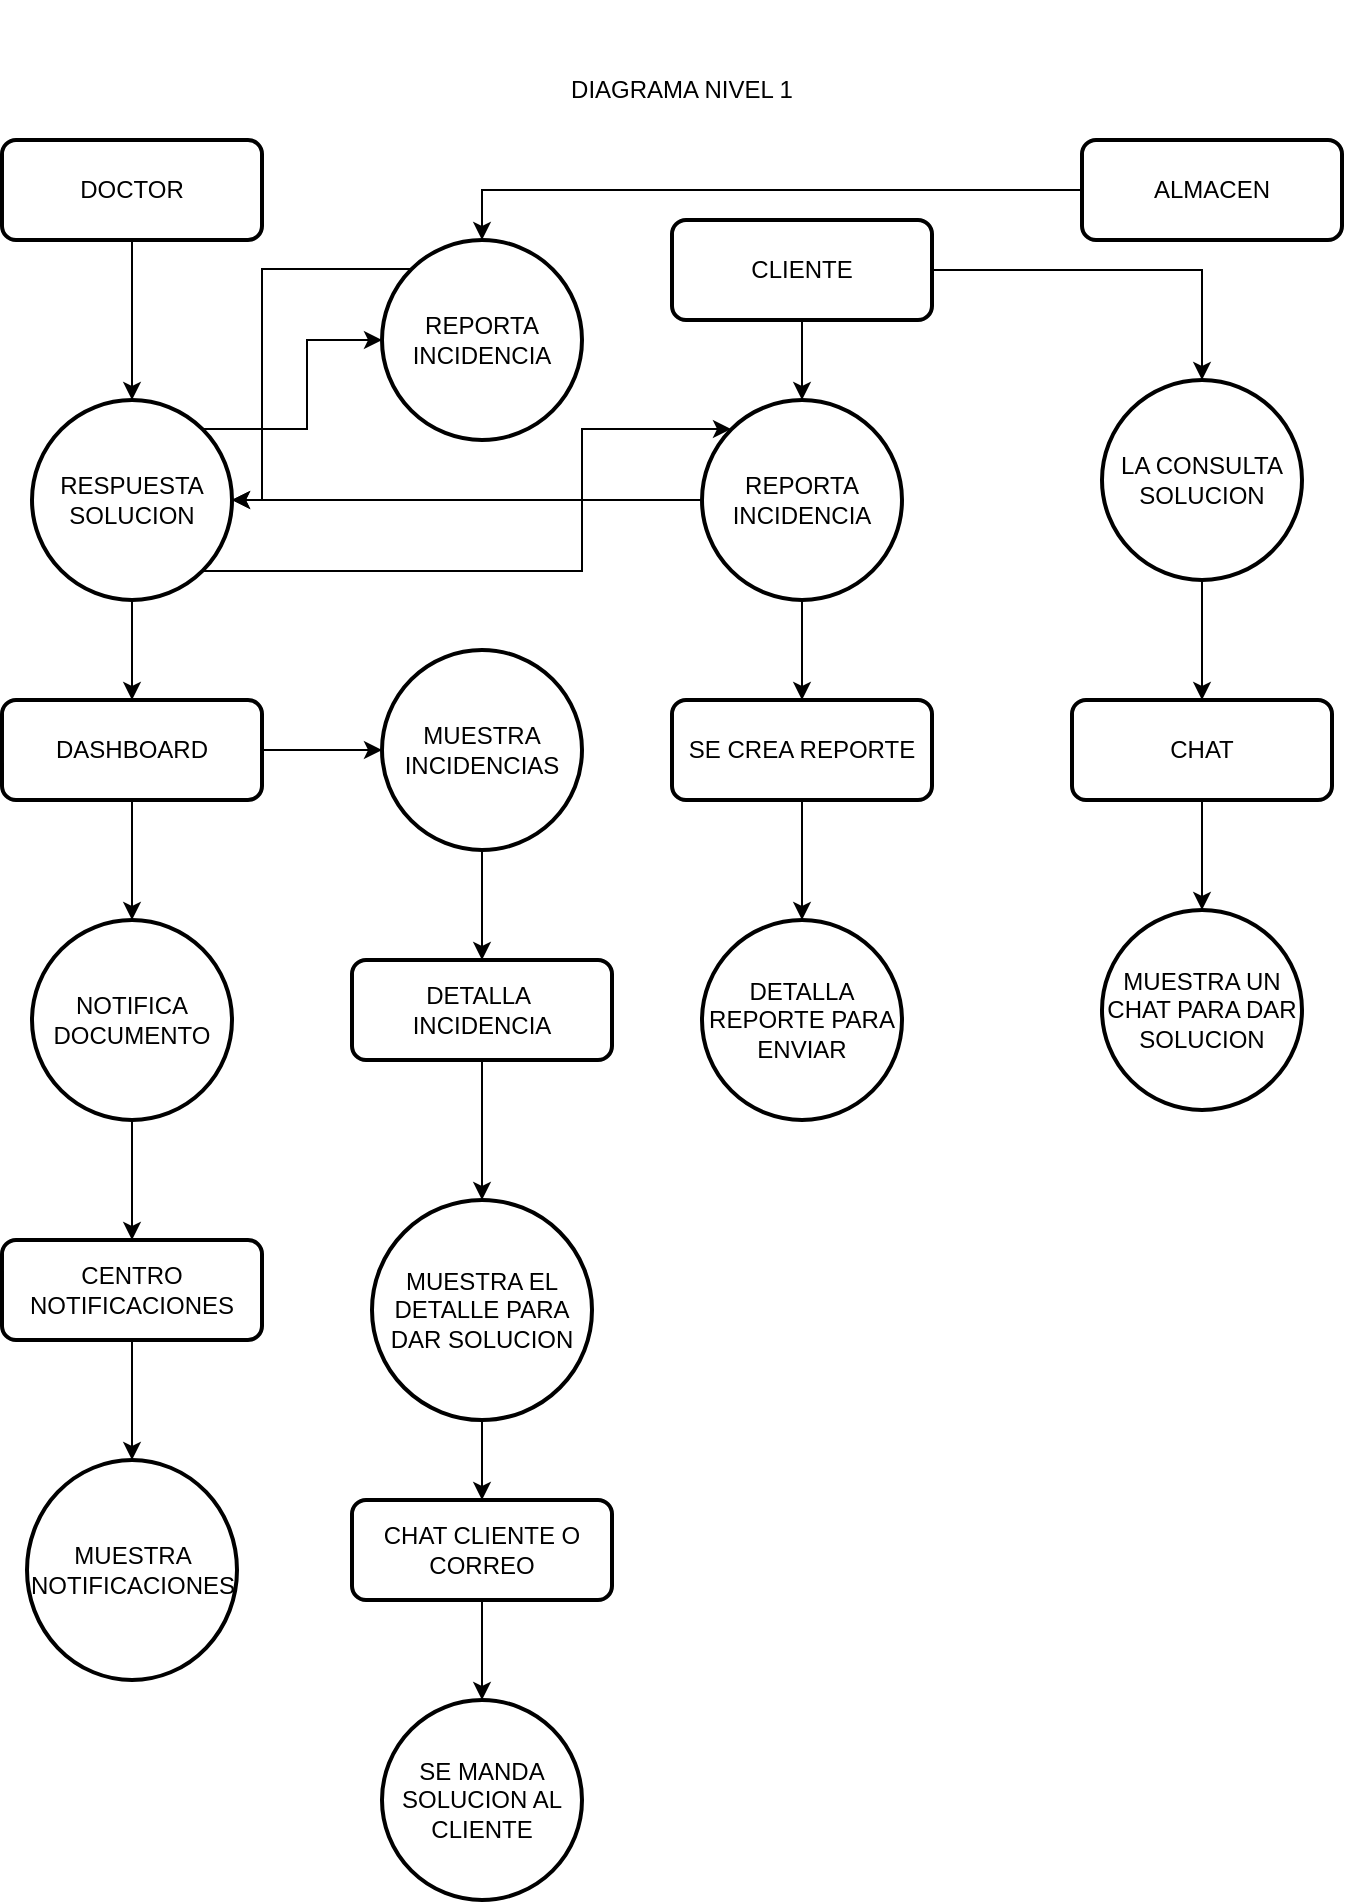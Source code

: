 <mxfile version="26.2.15">
  <diagram name="Página-1" id="offA2QsUWKVMqpJ2NT_O">
    <mxGraphModel dx="1082" dy="1820" grid="1" gridSize="10" guides="1" tooltips="1" connect="1" arrows="1" fold="1" page="1" pageScale="1" pageWidth="827" pageHeight="1169" math="0" shadow="0">
      <root>
        <mxCell id="0" />
        <mxCell id="1" parent="0" />
        <mxCell id="N8YXSEBH_jVdmxB8FjeN-1" value="DIAGRAMA NIVEL 1" style="text;html=1;align=center;verticalAlign=middle;whiteSpace=wrap;rounded=0;" vertex="1" parent="1">
          <mxGeometry x="280" y="-30" width="220" height="90" as="geometry" />
        </mxCell>
        <mxCell id="N8YXSEBH_jVdmxB8FjeN-2" value="DOCTOR" style="rounded=1;whiteSpace=wrap;html=1;absoluteArcSize=1;arcSize=14;strokeWidth=2;" vertex="1" parent="1">
          <mxGeometry x="50" y="40" width="130" height="50" as="geometry" />
        </mxCell>
        <mxCell id="N8YXSEBH_jVdmxB8FjeN-14" style="edgeStyle=orthogonalEdgeStyle;rounded=0;orthogonalLoop=1;jettySize=auto;html=1;exitX=0.855;exitY=0.145;exitDx=0;exitDy=0;exitPerimeter=0;" edge="1" parent="1" source="N8YXSEBH_jVdmxB8FjeN-6" target="N8YXSEBH_jVdmxB8FjeN-7">
          <mxGeometry relative="1" as="geometry" />
        </mxCell>
        <mxCell id="N8YXSEBH_jVdmxB8FjeN-19" style="edgeStyle=orthogonalEdgeStyle;rounded=0;orthogonalLoop=1;jettySize=auto;html=1;exitX=0.5;exitY=1;exitDx=0;exitDy=0;exitPerimeter=0;entryX=0.5;entryY=0;entryDx=0;entryDy=0;" edge="1" parent="1" source="N8YXSEBH_jVdmxB8FjeN-6" target="N8YXSEBH_jVdmxB8FjeN-16">
          <mxGeometry relative="1" as="geometry" />
        </mxCell>
        <mxCell id="N8YXSEBH_jVdmxB8FjeN-6" value="RESPUESTA SOLUCION" style="strokeWidth=2;html=1;shape=mxgraph.flowchart.start_2;whiteSpace=wrap;" vertex="1" parent="1">
          <mxGeometry x="65" y="170" width="100" height="100" as="geometry" />
        </mxCell>
        <mxCell id="N8YXSEBH_jVdmxB8FjeN-7" value="REPORTA INCIDENCIA" style="strokeWidth=2;html=1;shape=mxgraph.flowchart.start_2;whiteSpace=wrap;" vertex="1" parent="1">
          <mxGeometry x="240" y="90" width="100" height="100" as="geometry" />
        </mxCell>
        <mxCell id="N8YXSEBH_jVdmxB8FjeN-8" value="CLIENTE" style="rounded=1;whiteSpace=wrap;html=1;absoluteArcSize=1;arcSize=14;strokeWidth=2;" vertex="1" parent="1">
          <mxGeometry x="385" y="80" width="130" height="50" as="geometry" />
        </mxCell>
        <mxCell id="N8YXSEBH_jVdmxB8FjeN-36" style="edgeStyle=orthogonalEdgeStyle;rounded=0;orthogonalLoop=1;jettySize=auto;html=1;exitX=0.5;exitY=1;exitDx=0;exitDy=0;exitPerimeter=0;entryX=0.5;entryY=0;entryDx=0;entryDy=0;" edge="1" parent="1" source="N8YXSEBH_jVdmxB8FjeN-9" target="N8YXSEBH_jVdmxB8FjeN-34">
          <mxGeometry relative="1" as="geometry" />
        </mxCell>
        <mxCell id="N8YXSEBH_jVdmxB8FjeN-9" value="REPORTA INCIDENCIA" style="strokeWidth=2;html=1;shape=mxgraph.flowchart.start_2;whiteSpace=wrap;" vertex="1" parent="1">
          <mxGeometry x="400" y="170" width="100" height="100" as="geometry" />
        </mxCell>
        <mxCell id="N8YXSEBH_jVdmxB8FjeN-10" value="ALMACEN" style="rounded=1;whiteSpace=wrap;html=1;absoluteArcSize=1;arcSize=14;strokeWidth=2;" vertex="1" parent="1">
          <mxGeometry x="590" y="40" width="130" height="50" as="geometry" />
        </mxCell>
        <mxCell id="N8YXSEBH_jVdmxB8FjeN-11" style="edgeStyle=orthogonalEdgeStyle;rounded=0;orthogonalLoop=1;jettySize=auto;html=1;exitX=0.5;exitY=1;exitDx=0;exitDy=0;entryX=0.5;entryY=0;entryDx=0;entryDy=0;entryPerimeter=0;" edge="1" parent="1" source="N8YXSEBH_jVdmxB8FjeN-2" target="N8YXSEBH_jVdmxB8FjeN-6">
          <mxGeometry relative="1" as="geometry" />
        </mxCell>
        <mxCell id="N8YXSEBH_jVdmxB8FjeN-12" style="edgeStyle=orthogonalEdgeStyle;rounded=0;orthogonalLoop=1;jettySize=auto;html=1;exitX=0;exitY=0.5;exitDx=0;exitDy=0;entryX=0.5;entryY=0;entryDx=0;entryDy=0;entryPerimeter=0;" edge="1" parent="1" source="N8YXSEBH_jVdmxB8FjeN-10" target="N8YXSEBH_jVdmxB8FjeN-7">
          <mxGeometry relative="1" as="geometry" />
        </mxCell>
        <mxCell id="N8YXSEBH_jVdmxB8FjeN-13" style="edgeStyle=orthogonalEdgeStyle;rounded=0;orthogonalLoop=1;jettySize=auto;html=1;exitX=0.5;exitY=1;exitDx=0;exitDy=0;entryX=0.5;entryY=0;entryDx=0;entryDy=0;entryPerimeter=0;" edge="1" parent="1" source="N8YXSEBH_jVdmxB8FjeN-8" target="N8YXSEBH_jVdmxB8FjeN-9">
          <mxGeometry relative="1" as="geometry" />
        </mxCell>
        <mxCell id="N8YXSEBH_jVdmxB8FjeN-15" style="edgeStyle=orthogonalEdgeStyle;rounded=0;orthogonalLoop=1;jettySize=auto;html=1;exitX=0.145;exitY=0.145;exitDx=0;exitDy=0;exitPerimeter=0;entryX=1;entryY=0.5;entryDx=0;entryDy=0;entryPerimeter=0;" edge="1" parent="1" source="N8YXSEBH_jVdmxB8FjeN-7" target="N8YXSEBH_jVdmxB8FjeN-6">
          <mxGeometry relative="1" as="geometry">
            <Array as="points">
              <mxPoint x="180" y="105" />
              <mxPoint x="180" y="220" />
            </Array>
          </mxGeometry>
        </mxCell>
        <mxCell id="N8YXSEBH_jVdmxB8FjeN-16" value="DASHBOARD" style="rounded=1;whiteSpace=wrap;html=1;absoluteArcSize=1;arcSize=14;strokeWidth=2;" vertex="1" parent="1">
          <mxGeometry x="50" y="320" width="130" height="50" as="geometry" />
        </mxCell>
        <mxCell id="N8YXSEBH_jVdmxB8FjeN-21" style="edgeStyle=orthogonalEdgeStyle;rounded=0;orthogonalLoop=1;jettySize=auto;html=1;exitX=0.5;exitY=1;exitDx=0;exitDy=0;exitPerimeter=0;entryX=0.5;entryY=0;entryDx=0;entryDy=0;" edge="1" parent="1" source="N8YXSEBH_jVdmxB8FjeN-17" target="N8YXSEBH_jVdmxB8FjeN-18">
          <mxGeometry relative="1" as="geometry" />
        </mxCell>
        <mxCell id="N8YXSEBH_jVdmxB8FjeN-17" value="NOTIFICA&lt;div&gt;DOCUMENTO&lt;/div&gt;" style="strokeWidth=2;html=1;shape=mxgraph.flowchart.start_2;whiteSpace=wrap;" vertex="1" parent="1">
          <mxGeometry x="65" y="430" width="100" height="100" as="geometry" />
        </mxCell>
        <mxCell id="N8YXSEBH_jVdmxB8FjeN-18" value="CENTRO&lt;div&gt;&lt;div&gt;&lt;div&gt;NOTIFICACIONES&lt;/div&gt;&lt;/div&gt;&lt;/div&gt;" style="rounded=1;whiteSpace=wrap;html=1;absoluteArcSize=1;arcSize=14;strokeWidth=2;" vertex="1" parent="1">
          <mxGeometry x="50" y="590" width="130" height="50" as="geometry" />
        </mxCell>
        <mxCell id="N8YXSEBH_jVdmxB8FjeN-20" style="edgeStyle=orthogonalEdgeStyle;rounded=0;orthogonalLoop=1;jettySize=auto;html=1;exitX=0.5;exitY=1;exitDx=0;exitDy=0;entryX=0.5;entryY=0;entryDx=0;entryDy=0;entryPerimeter=0;" edge="1" parent="1" source="N8YXSEBH_jVdmxB8FjeN-16" target="N8YXSEBH_jVdmxB8FjeN-17">
          <mxGeometry relative="1" as="geometry" />
        </mxCell>
        <mxCell id="N8YXSEBH_jVdmxB8FjeN-22" value="MUESTRA NOTIFICACIONES" style="strokeWidth=2;html=1;shape=mxgraph.flowchart.start_2;whiteSpace=wrap;" vertex="1" parent="1">
          <mxGeometry x="62.5" y="700" width="105" height="110" as="geometry" />
        </mxCell>
        <mxCell id="N8YXSEBH_jVdmxB8FjeN-23" style="edgeStyle=orthogonalEdgeStyle;rounded=0;orthogonalLoop=1;jettySize=auto;html=1;exitX=0.5;exitY=1;exitDx=0;exitDy=0;entryX=0.5;entryY=0;entryDx=0;entryDy=0;entryPerimeter=0;" edge="1" parent="1" source="N8YXSEBH_jVdmxB8FjeN-18" target="N8YXSEBH_jVdmxB8FjeN-22">
          <mxGeometry relative="1" as="geometry" />
        </mxCell>
        <mxCell id="N8YXSEBH_jVdmxB8FjeN-27" style="edgeStyle=orthogonalEdgeStyle;rounded=0;orthogonalLoop=1;jettySize=auto;html=1;exitX=0.5;exitY=1;exitDx=0;exitDy=0;exitPerimeter=0;entryX=0.5;entryY=0;entryDx=0;entryDy=0;" edge="1" parent="1" source="N8YXSEBH_jVdmxB8FjeN-24" target="N8YXSEBH_jVdmxB8FjeN-25">
          <mxGeometry relative="1" as="geometry" />
        </mxCell>
        <mxCell id="N8YXSEBH_jVdmxB8FjeN-24" value="MUESTRA&lt;div&gt;INCIDENCIAS&lt;/div&gt;" style="strokeWidth=2;html=1;shape=mxgraph.flowchart.start_2;whiteSpace=wrap;" vertex="1" parent="1">
          <mxGeometry x="240" y="295" width="100" height="100" as="geometry" />
        </mxCell>
        <mxCell id="N8YXSEBH_jVdmxB8FjeN-25" value="DETALLA&amp;nbsp;&lt;div&gt;INCIDENCIA&lt;/div&gt;" style="rounded=1;whiteSpace=wrap;html=1;absoluteArcSize=1;arcSize=14;strokeWidth=2;" vertex="1" parent="1">
          <mxGeometry x="225" y="450" width="130" height="50" as="geometry" />
        </mxCell>
        <mxCell id="N8YXSEBH_jVdmxB8FjeN-26" style="edgeStyle=orthogonalEdgeStyle;rounded=0;orthogonalLoop=1;jettySize=auto;html=1;exitX=1;exitY=0.5;exitDx=0;exitDy=0;entryX=0;entryY=0.5;entryDx=0;entryDy=0;entryPerimeter=0;" edge="1" parent="1" source="N8YXSEBH_jVdmxB8FjeN-16" target="N8YXSEBH_jVdmxB8FjeN-24">
          <mxGeometry relative="1" as="geometry" />
        </mxCell>
        <mxCell id="N8YXSEBH_jVdmxB8FjeN-32" style="edgeStyle=orthogonalEdgeStyle;rounded=0;orthogonalLoop=1;jettySize=auto;html=1;exitX=0.5;exitY=1;exitDx=0;exitDy=0;exitPerimeter=0;entryX=0.5;entryY=0;entryDx=0;entryDy=0;" edge="1" parent="1" source="N8YXSEBH_jVdmxB8FjeN-28" target="N8YXSEBH_jVdmxB8FjeN-30">
          <mxGeometry relative="1" as="geometry" />
        </mxCell>
        <mxCell id="N8YXSEBH_jVdmxB8FjeN-28" value="MUESTRA EL DETALLE PARA DAR SOLUCION" style="strokeWidth=2;html=1;shape=mxgraph.flowchart.start_2;whiteSpace=wrap;" vertex="1" parent="1">
          <mxGeometry x="235" y="570" width="110" height="110" as="geometry" />
        </mxCell>
        <mxCell id="N8YXSEBH_jVdmxB8FjeN-29" style="edgeStyle=orthogonalEdgeStyle;rounded=0;orthogonalLoop=1;jettySize=auto;html=1;exitX=0.5;exitY=1;exitDx=0;exitDy=0;entryX=0.5;entryY=0;entryDx=0;entryDy=0;entryPerimeter=0;" edge="1" parent="1" source="N8YXSEBH_jVdmxB8FjeN-25" target="N8YXSEBH_jVdmxB8FjeN-28">
          <mxGeometry relative="1" as="geometry" />
        </mxCell>
        <mxCell id="N8YXSEBH_jVdmxB8FjeN-30" value="CHAT CLIENTE O CORREO" style="rounded=1;whiteSpace=wrap;html=1;absoluteArcSize=1;arcSize=14;strokeWidth=2;" vertex="1" parent="1">
          <mxGeometry x="225" y="720" width="130" height="50" as="geometry" />
        </mxCell>
        <mxCell id="N8YXSEBH_jVdmxB8FjeN-31" value="SE MANDA SOLUCION AL CLIENTE" style="strokeWidth=2;html=1;shape=mxgraph.flowchart.start_2;whiteSpace=wrap;" vertex="1" parent="1">
          <mxGeometry x="240" y="820" width="100" height="100" as="geometry" />
        </mxCell>
        <mxCell id="N8YXSEBH_jVdmxB8FjeN-33" style="edgeStyle=orthogonalEdgeStyle;rounded=0;orthogonalLoop=1;jettySize=auto;html=1;exitX=0.5;exitY=1;exitDx=0;exitDy=0;entryX=0.5;entryY=0;entryDx=0;entryDy=0;entryPerimeter=0;" edge="1" parent="1" source="N8YXSEBH_jVdmxB8FjeN-30" target="N8YXSEBH_jVdmxB8FjeN-31">
          <mxGeometry relative="1" as="geometry" />
        </mxCell>
        <mxCell id="N8YXSEBH_jVdmxB8FjeN-34" value="SE CREA REPORTE" style="rounded=1;whiteSpace=wrap;html=1;absoluteArcSize=1;arcSize=14;strokeWidth=2;" vertex="1" parent="1">
          <mxGeometry x="385" y="320" width="130" height="50" as="geometry" />
        </mxCell>
        <mxCell id="N8YXSEBH_jVdmxB8FjeN-35" value="DETALLA REPORTE PARA ENVIAR" style="strokeWidth=2;html=1;shape=mxgraph.flowchart.start_2;whiteSpace=wrap;" vertex="1" parent="1">
          <mxGeometry x="400" y="430" width="100" height="100" as="geometry" />
        </mxCell>
        <mxCell id="N8YXSEBH_jVdmxB8FjeN-37" style="edgeStyle=orthogonalEdgeStyle;rounded=0;orthogonalLoop=1;jettySize=auto;html=1;exitX=0.5;exitY=1;exitDx=0;exitDy=0;entryX=0.5;entryY=0;entryDx=0;entryDy=0;entryPerimeter=0;" edge="1" parent="1" source="N8YXSEBH_jVdmxB8FjeN-34" target="N8YXSEBH_jVdmxB8FjeN-35">
          <mxGeometry relative="1" as="geometry" />
        </mxCell>
        <mxCell id="N8YXSEBH_jVdmxB8FjeN-41" style="edgeStyle=orthogonalEdgeStyle;rounded=0;orthogonalLoop=1;jettySize=auto;html=1;exitX=0.5;exitY=1;exitDx=0;exitDy=0;exitPerimeter=0;entryX=0.5;entryY=0;entryDx=0;entryDy=0;" edge="1" parent="1" source="N8YXSEBH_jVdmxB8FjeN-38" target="N8YXSEBH_jVdmxB8FjeN-40">
          <mxGeometry relative="1" as="geometry" />
        </mxCell>
        <mxCell id="N8YXSEBH_jVdmxB8FjeN-38" value="LA CONSULTA SOLUCION" style="strokeWidth=2;html=1;shape=mxgraph.flowchart.start_2;whiteSpace=wrap;" vertex="1" parent="1">
          <mxGeometry x="600" y="160" width="100" height="100" as="geometry" />
        </mxCell>
        <mxCell id="N8YXSEBH_jVdmxB8FjeN-39" style="edgeStyle=orthogonalEdgeStyle;rounded=0;orthogonalLoop=1;jettySize=auto;html=1;exitX=1;exitY=0.5;exitDx=0;exitDy=0;entryX=0.5;entryY=0;entryDx=0;entryDy=0;entryPerimeter=0;" edge="1" parent="1" source="N8YXSEBH_jVdmxB8FjeN-8" target="N8YXSEBH_jVdmxB8FjeN-38">
          <mxGeometry relative="1" as="geometry" />
        </mxCell>
        <mxCell id="N8YXSEBH_jVdmxB8FjeN-40" value="CHAT" style="rounded=1;whiteSpace=wrap;html=1;absoluteArcSize=1;arcSize=14;strokeWidth=2;" vertex="1" parent="1">
          <mxGeometry x="585" y="320" width="130" height="50" as="geometry" />
        </mxCell>
        <mxCell id="N8YXSEBH_jVdmxB8FjeN-42" style="edgeStyle=orthogonalEdgeStyle;rounded=0;orthogonalLoop=1;jettySize=auto;html=1;exitX=0;exitY=0.5;exitDx=0;exitDy=0;exitPerimeter=0;entryX=1;entryY=0.5;entryDx=0;entryDy=0;entryPerimeter=0;" edge="1" parent="1" source="N8YXSEBH_jVdmxB8FjeN-9" target="N8YXSEBH_jVdmxB8FjeN-6">
          <mxGeometry relative="1" as="geometry" />
        </mxCell>
        <mxCell id="N8YXSEBH_jVdmxB8FjeN-43" style="edgeStyle=orthogonalEdgeStyle;rounded=0;orthogonalLoop=1;jettySize=auto;html=1;exitX=0.855;exitY=0.855;exitDx=0;exitDy=0;exitPerimeter=0;entryX=0.145;entryY=0.145;entryDx=0;entryDy=0;entryPerimeter=0;" edge="1" parent="1" source="N8YXSEBH_jVdmxB8FjeN-6" target="N8YXSEBH_jVdmxB8FjeN-9">
          <mxGeometry relative="1" as="geometry">
            <Array as="points">
              <mxPoint x="340" y="256" />
              <mxPoint x="340" y="185" />
            </Array>
          </mxGeometry>
        </mxCell>
        <mxCell id="N8YXSEBH_jVdmxB8FjeN-44" value="MUESTRA UN CHAT PARA DAR SOLUCION" style="strokeWidth=2;html=1;shape=mxgraph.flowchart.start_2;whiteSpace=wrap;" vertex="1" parent="1">
          <mxGeometry x="600" y="425" width="100" height="100" as="geometry" />
        </mxCell>
        <mxCell id="N8YXSEBH_jVdmxB8FjeN-45" style="edgeStyle=orthogonalEdgeStyle;rounded=0;orthogonalLoop=1;jettySize=auto;html=1;exitX=0.5;exitY=1;exitDx=0;exitDy=0;entryX=0.5;entryY=0;entryDx=0;entryDy=0;entryPerimeter=0;" edge="1" parent="1" source="N8YXSEBH_jVdmxB8FjeN-40" target="N8YXSEBH_jVdmxB8FjeN-44">
          <mxGeometry relative="1" as="geometry" />
        </mxCell>
      </root>
    </mxGraphModel>
  </diagram>
</mxfile>
